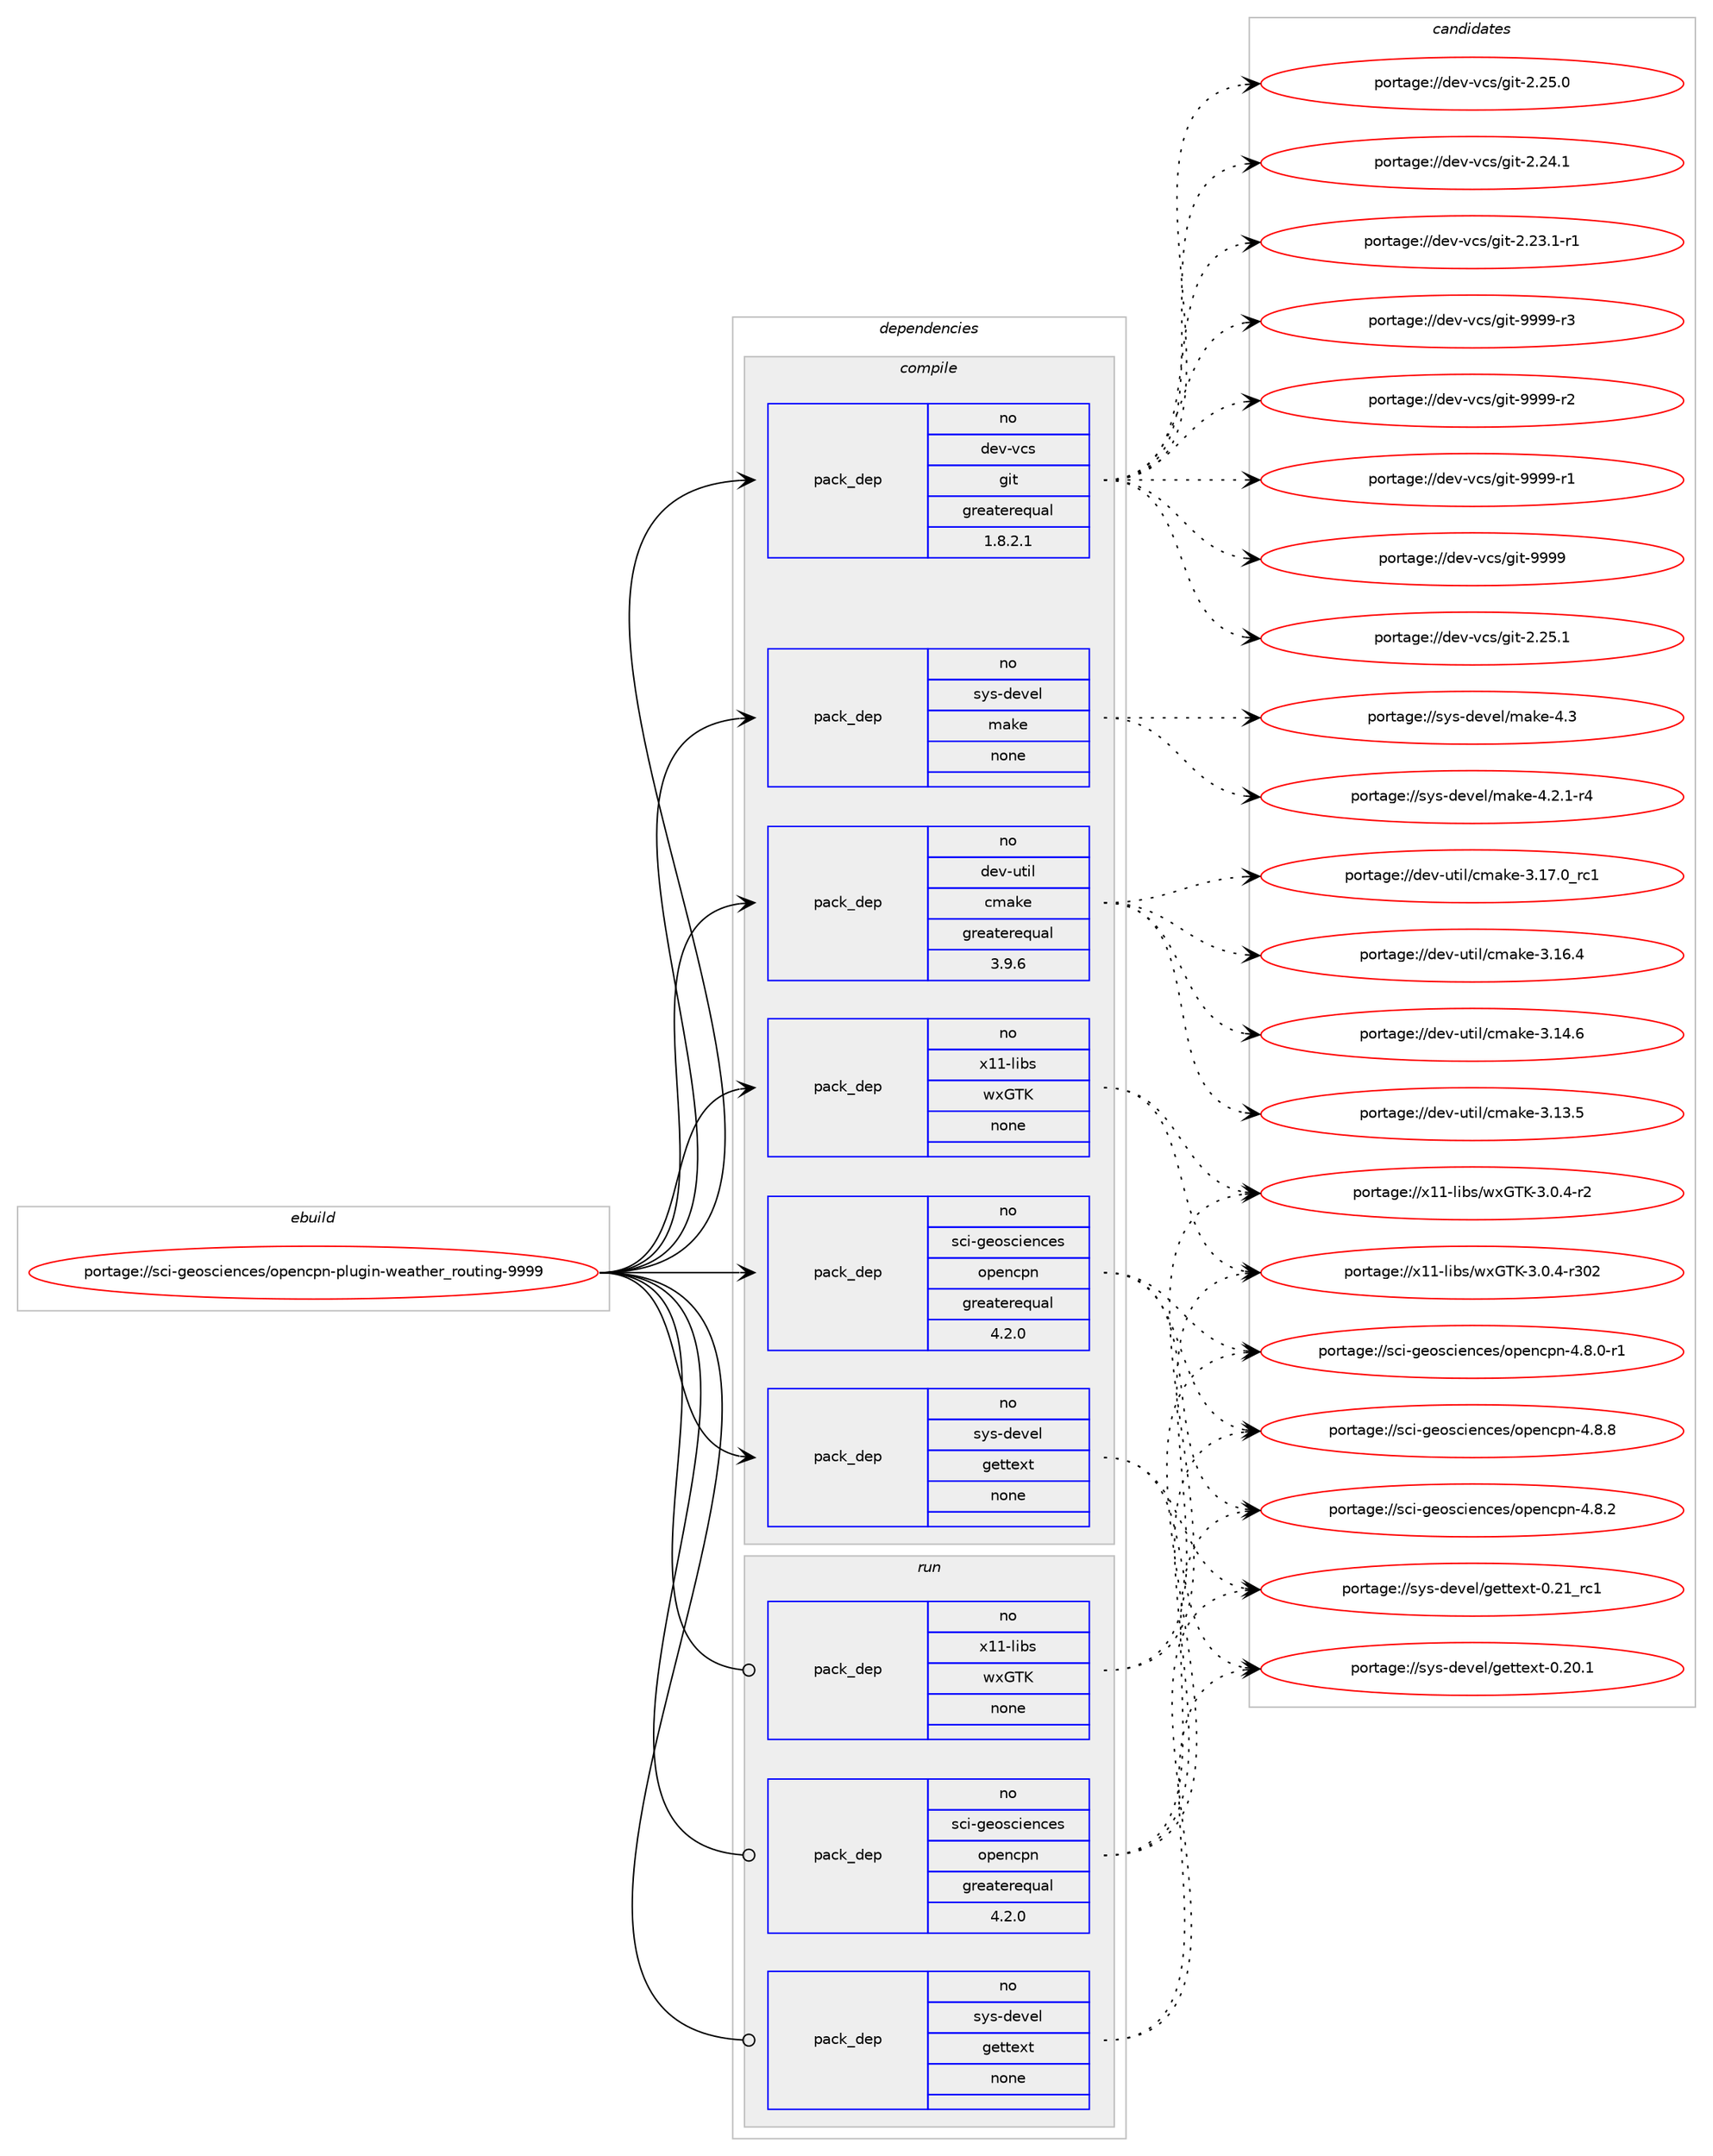digraph prolog {

# *************
# Graph options
# *************

newrank=true;
concentrate=true;
compound=true;
graph [rankdir=LR,fontname=Helvetica,fontsize=10,ranksep=1.5];#, ranksep=2.5, nodesep=0.2];
edge  [arrowhead=vee];
node  [fontname=Helvetica,fontsize=10];

# **********
# The ebuild
# **********

subgraph cluster_leftcol {
color=gray;
rank=same;
label=<<i>ebuild</i>>;
id [label="portage://sci-geosciences/opencpn-plugin-weather_routing-9999", color=red, width=4, href="../sci-geosciences/opencpn-plugin-weather_routing-9999.svg"];
}

# ****************
# The dependencies
# ****************

subgraph cluster_midcol {
color=gray;
label=<<i>dependencies</i>>;
subgraph cluster_compile {
fillcolor="#eeeeee";
style=filled;
label=<<i>compile</i>>;
subgraph pack40359 {
dependency52501 [label=<<TABLE BORDER="0" CELLBORDER="1" CELLSPACING="0" CELLPADDING="4" WIDTH="220"><TR><TD ROWSPAN="6" CELLPADDING="30">pack_dep</TD></TR><TR><TD WIDTH="110">no</TD></TR><TR><TD>dev-util</TD></TR><TR><TD>cmake</TD></TR><TR><TD>greaterequal</TD></TR><TR><TD>3.9.6</TD></TR></TABLE>>, shape=none, color=blue];
}
id:e -> dependency52501:w [weight=20,style="solid",arrowhead="vee"];
subgraph pack40360 {
dependency52502 [label=<<TABLE BORDER="0" CELLBORDER="1" CELLSPACING="0" CELLPADDING="4" WIDTH="220"><TR><TD ROWSPAN="6" CELLPADDING="30">pack_dep</TD></TR><TR><TD WIDTH="110">no</TD></TR><TR><TD>dev-vcs</TD></TR><TR><TD>git</TD></TR><TR><TD>greaterequal</TD></TR><TR><TD>1.8.2.1</TD></TR></TABLE>>, shape=none, color=blue];
}
id:e -> dependency52502:w [weight=20,style="solid",arrowhead="vee"];
subgraph pack40361 {
dependency52503 [label=<<TABLE BORDER="0" CELLBORDER="1" CELLSPACING="0" CELLPADDING="4" WIDTH="220"><TR><TD ROWSPAN="6" CELLPADDING="30">pack_dep</TD></TR><TR><TD WIDTH="110">no</TD></TR><TR><TD>sci-geosciences</TD></TR><TR><TD>opencpn</TD></TR><TR><TD>greaterequal</TD></TR><TR><TD>4.2.0</TD></TR></TABLE>>, shape=none, color=blue];
}
id:e -> dependency52503:w [weight=20,style="solid",arrowhead="vee"];
subgraph pack40362 {
dependency52504 [label=<<TABLE BORDER="0" CELLBORDER="1" CELLSPACING="0" CELLPADDING="4" WIDTH="220"><TR><TD ROWSPAN="6" CELLPADDING="30">pack_dep</TD></TR><TR><TD WIDTH="110">no</TD></TR><TR><TD>sys-devel</TD></TR><TR><TD>gettext</TD></TR><TR><TD>none</TD></TR><TR><TD></TD></TR></TABLE>>, shape=none, color=blue];
}
id:e -> dependency52504:w [weight=20,style="solid",arrowhead="vee"];
subgraph pack40363 {
dependency52505 [label=<<TABLE BORDER="0" CELLBORDER="1" CELLSPACING="0" CELLPADDING="4" WIDTH="220"><TR><TD ROWSPAN="6" CELLPADDING="30">pack_dep</TD></TR><TR><TD WIDTH="110">no</TD></TR><TR><TD>sys-devel</TD></TR><TR><TD>make</TD></TR><TR><TD>none</TD></TR><TR><TD></TD></TR></TABLE>>, shape=none, color=blue];
}
id:e -> dependency52505:w [weight=20,style="solid",arrowhead="vee"];
subgraph pack40364 {
dependency52506 [label=<<TABLE BORDER="0" CELLBORDER="1" CELLSPACING="0" CELLPADDING="4" WIDTH="220"><TR><TD ROWSPAN="6" CELLPADDING="30">pack_dep</TD></TR><TR><TD WIDTH="110">no</TD></TR><TR><TD>x11-libs</TD></TR><TR><TD>wxGTK</TD></TR><TR><TD>none</TD></TR><TR><TD></TD></TR></TABLE>>, shape=none, color=blue];
}
id:e -> dependency52506:w [weight=20,style="solid",arrowhead="vee"];
}
subgraph cluster_compileandrun {
fillcolor="#eeeeee";
style=filled;
label=<<i>compile and run</i>>;
}
subgraph cluster_run {
fillcolor="#eeeeee";
style=filled;
label=<<i>run</i>>;
subgraph pack40365 {
dependency52507 [label=<<TABLE BORDER="0" CELLBORDER="1" CELLSPACING="0" CELLPADDING="4" WIDTH="220"><TR><TD ROWSPAN="6" CELLPADDING="30">pack_dep</TD></TR><TR><TD WIDTH="110">no</TD></TR><TR><TD>sci-geosciences</TD></TR><TR><TD>opencpn</TD></TR><TR><TD>greaterequal</TD></TR><TR><TD>4.2.0</TD></TR></TABLE>>, shape=none, color=blue];
}
id:e -> dependency52507:w [weight=20,style="solid",arrowhead="odot"];
subgraph pack40366 {
dependency52508 [label=<<TABLE BORDER="0" CELLBORDER="1" CELLSPACING="0" CELLPADDING="4" WIDTH="220"><TR><TD ROWSPAN="6" CELLPADDING="30">pack_dep</TD></TR><TR><TD WIDTH="110">no</TD></TR><TR><TD>sys-devel</TD></TR><TR><TD>gettext</TD></TR><TR><TD>none</TD></TR><TR><TD></TD></TR></TABLE>>, shape=none, color=blue];
}
id:e -> dependency52508:w [weight=20,style="solid",arrowhead="odot"];
subgraph pack40367 {
dependency52509 [label=<<TABLE BORDER="0" CELLBORDER="1" CELLSPACING="0" CELLPADDING="4" WIDTH="220"><TR><TD ROWSPAN="6" CELLPADDING="30">pack_dep</TD></TR><TR><TD WIDTH="110">no</TD></TR><TR><TD>x11-libs</TD></TR><TR><TD>wxGTK</TD></TR><TR><TD>none</TD></TR><TR><TD></TD></TR></TABLE>>, shape=none, color=blue];
}
id:e -> dependency52509:w [weight=20,style="solid",arrowhead="odot"];
}
}

# **************
# The candidates
# **************

subgraph cluster_choices {
rank=same;
color=gray;
label=<<i>candidates</i>>;

subgraph choice40359 {
color=black;
nodesep=1;
choice1001011184511711610510847991099710710145514649554648951149949 [label="portage://dev-util/cmake-3.17.0_rc1", color=red, width=4,href="../dev-util/cmake-3.17.0_rc1.svg"];
choice1001011184511711610510847991099710710145514649544652 [label="portage://dev-util/cmake-3.16.4", color=red, width=4,href="../dev-util/cmake-3.16.4.svg"];
choice1001011184511711610510847991099710710145514649524654 [label="portage://dev-util/cmake-3.14.6", color=red, width=4,href="../dev-util/cmake-3.14.6.svg"];
choice1001011184511711610510847991099710710145514649514653 [label="portage://dev-util/cmake-3.13.5", color=red, width=4,href="../dev-util/cmake-3.13.5.svg"];
dependency52501:e -> choice1001011184511711610510847991099710710145514649554648951149949:w [style=dotted,weight="100"];
dependency52501:e -> choice1001011184511711610510847991099710710145514649544652:w [style=dotted,weight="100"];
dependency52501:e -> choice1001011184511711610510847991099710710145514649524654:w [style=dotted,weight="100"];
dependency52501:e -> choice1001011184511711610510847991099710710145514649514653:w [style=dotted,weight="100"];
}
subgraph choice40360 {
color=black;
nodesep=1;
choice10010111845118991154710310511645575757574511451 [label="portage://dev-vcs/git-9999-r3", color=red, width=4,href="../dev-vcs/git-9999-r3.svg"];
choice10010111845118991154710310511645575757574511450 [label="portage://dev-vcs/git-9999-r2", color=red, width=4,href="../dev-vcs/git-9999-r2.svg"];
choice10010111845118991154710310511645575757574511449 [label="portage://dev-vcs/git-9999-r1", color=red, width=4,href="../dev-vcs/git-9999-r1.svg"];
choice1001011184511899115471031051164557575757 [label="portage://dev-vcs/git-9999", color=red, width=4,href="../dev-vcs/git-9999.svg"];
choice10010111845118991154710310511645504650534649 [label="portage://dev-vcs/git-2.25.1", color=red, width=4,href="../dev-vcs/git-2.25.1.svg"];
choice10010111845118991154710310511645504650534648 [label="portage://dev-vcs/git-2.25.0", color=red, width=4,href="../dev-vcs/git-2.25.0.svg"];
choice10010111845118991154710310511645504650524649 [label="portage://dev-vcs/git-2.24.1", color=red, width=4,href="../dev-vcs/git-2.24.1.svg"];
choice100101118451189911547103105116455046505146494511449 [label="portage://dev-vcs/git-2.23.1-r1", color=red, width=4,href="../dev-vcs/git-2.23.1-r1.svg"];
dependency52502:e -> choice10010111845118991154710310511645575757574511451:w [style=dotted,weight="100"];
dependency52502:e -> choice10010111845118991154710310511645575757574511450:w [style=dotted,weight="100"];
dependency52502:e -> choice10010111845118991154710310511645575757574511449:w [style=dotted,weight="100"];
dependency52502:e -> choice1001011184511899115471031051164557575757:w [style=dotted,weight="100"];
dependency52502:e -> choice10010111845118991154710310511645504650534649:w [style=dotted,weight="100"];
dependency52502:e -> choice10010111845118991154710310511645504650534648:w [style=dotted,weight="100"];
dependency52502:e -> choice10010111845118991154710310511645504650524649:w [style=dotted,weight="100"];
dependency52502:e -> choice100101118451189911547103105116455046505146494511449:w [style=dotted,weight="100"];
}
subgraph choice40361 {
color=black;
nodesep=1;
choice115991054510310111111599105101110991011154711111210111099112110455246564656 [label="portage://sci-geosciences/opencpn-4.8.8", color=red, width=4,href="../sci-geosciences/opencpn-4.8.8.svg"];
choice115991054510310111111599105101110991011154711111210111099112110455246564650 [label="portage://sci-geosciences/opencpn-4.8.2", color=red, width=4,href="../sci-geosciences/opencpn-4.8.2.svg"];
choice1159910545103101111115991051011109910111547111112101110991121104552465646484511449 [label="portage://sci-geosciences/opencpn-4.8.0-r1", color=red, width=4,href="../sci-geosciences/opencpn-4.8.0-r1.svg"];
dependency52503:e -> choice115991054510310111111599105101110991011154711111210111099112110455246564656:w [style=dotted,weight="100"];
dependency52503:e -> choice115991054510310111111599105101110991011154711111210111099112110455246564650:w [style=dotted,weight="100"];
dependency52503:e -> choice1159910545103101111115991051011109910111547111112101110991121104552465646484511449:w [style=dotted,weight="100"];
}
subgraph choice40362 {
color=black;
nodesep=1;
choice11512111545100101118101108471031011161161011201164548465049951149949 [label="portage://sys-devel/gettext-0.21_rc1", color=red, width=4,href="../sys-devel/gettext-0.21_rc1.svg"];
choice115121115451001011181011084710310111611610112011645484650484649 [label="portage://sys-devel/gettext-0.20.1", color=red, width=4,href="../sys-devel/gettext-0.20.1.svg"];
dependency52504:e -> choice11512111545100101118101108471031011161161011201164548465049951149949:w [style=dotted,weight="100"];
dependency52504:e -> choice115121115451001011181011084710310111611610112011645484650484649:w [style=dotted,weight="100"];
}
subgraph choice40363 {
color=black;
nodesep=1;
choice11512111545100101118101108471099710710145524651 [label="portage://sys-devel/make-4.3", color=red, width=4,href="../sys-devel/make-4.3.svg"];
choice1151211154510010111810110847109971071014552465046494511452 [label="portage://sys-devel/make-4.2.1-r4", color=red, width=4,href="../sys-devel/make-4.2.1-r4.svg"];
dependency52505:e -> choice11512111545100101118101108471099710710145524651:w [style=dotted,weight="100"];
dependency52505:e -> choice1151211154510010111810110847109971071014552465046494511452:w [style=dotted,weight="100"];
}
subgraph choice40364 {
color=black;
nodesep=1;
choice120494945108105981154711912071847545514648465245114514850 [label="portage://x11-libs/wxGTK-3.0.4-r302", color=red, width=4,href="../x11-libs/wxGTK-3.0.4-r302.svg"];
choice12049494510810598115471191207184754551464846524511450 [label="portage://x11-libs/wxGTK-3.0.4-r2", color=red, width=4,href="../x11-libs/wxGTK-3.0.4-r2.svg"];
dependency52506:e -> choice120494945108105981154711912071847545514648465245114514850:w [style=dotted,weight="100"];
dependency52506:e -> choice12049494510810598115471191207184754551464846524511450:w [style=dotted,weight="100"];
}
subgraph choice40365 {
color=black;
nodesep=1;
choice115991054510310111111599105101110991011154711111210111099112110455246564656 [label="portage://sci-geosciences/opencpn-4.8.8", color=red, width=4,href="../sci-geosciences/opencpn-4.8.8.svg"];
choice115991054510310111111599105101110991011154711111210111099112110455246564650 [label="portage://sci-geosciences/opencpn-4.8.2", color=red, width=4,href="../sci-geosciences/opencpn-4.8.2.svg"];
choice1159910545103101111115991051011109910111547111112101110991121104552465646484511449 [label="portage://sci-geosciences/opencpn-4.8.0-r1", color=red, width=4,href="../sci-geosciences/opencpn-4.8.0-r1.svg"];
dependency52507:e -> choice115991054510310111111599105101110991011154711111210111099112110455246564656:w [style=dotted,weight="100"];
dependency52507:e -> choice115991054510310111111599105101110991011154711111210111099112110455246564650:w [style=dotted,weight="100"];
dependency52507:e -> choice1159910545103101111115991051011109910111547111112101110991121104552465646484511449:w [style=dotted,weight="100"];
}
subgraph choice40366 {
color=black;
nodesep=1;
choice11512111545100101118101108471031011161161011201164548465049951149949 [label="portage://sys-devel/gettext-0.21_rc1", color=red, width=4,href="../sys-devel/gettext-0.21_rc1.svg"];
choice115121115451001011181011084710310111611610112011645484650484649 [label="portage://sys-devel/gettext-0.20.1", color=red, width=4,href="../sys-devel/gettext-0.20.1.svg"];
dependency52508:e -> choice11512111545100101118101108471031011161161011201164548465049951149949:w [style=dotted,weight="100"];
dependency52508:e -> choice115121115451001011181011084710310111611610112011645484650484649:w [style=dotted,weight="100"];
}
subgraph choice40367 {
color=black;
nodesep=1;
choice120494945108105981154711912071847545514648465245114514850 [label="portage://x11-libs/wxGTK-3.0.4-r302", color=red, width=4,href="../x11-libs/wxGTK-3.0.4-r302.svg"];
choice12049494510810598115471191207184754551464846524511450 [label="portage://x11-libs/wxGTK-3.0.4-r2", color=red, width=4,href="../x11-libs/wxGTK-3.0.4-r2.svg"];
dependency52509:e -> choice120494945108105981154711912071847545514648465245114514850:w [style=dotted,weight="100"];
dependency52509:e -> choice12049494510810598115471191207184754551464846524511450:w [style=dotted,weight="100"];
}
}

}
